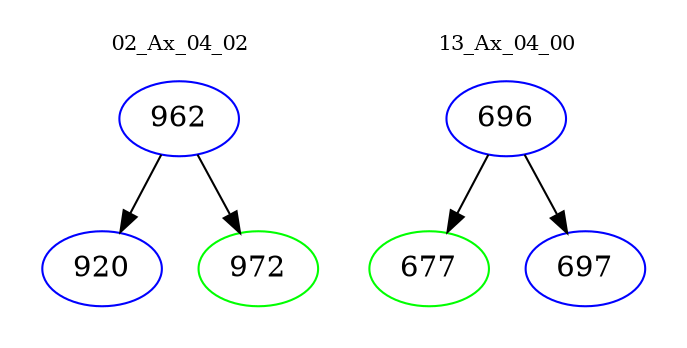 digraph{
subgraph cluster_0 {
color = white
label = "02_Ax_04_02";
fontsize=10;
T0_962 [label="962", color="blue"]
T0_962 -> T0_920 [color="black"]
T0_920 [label="920", color="blue"]
T0_962 -> T0_972 [color="black"]
T0_972 [label="972", color="green"]
}
subgraph cluster_1 {
color = white
label = "13_Ax_04_00";
fontsize=10;
T1_696 [label="696", color="blue"]
T1_696 -> T1_677 [color="black"]
T1_677 [label="677", color="green"]
T1_696 -> T1_697 [color="black"]
T1_697 [label="697", color="blue"]
}
}
